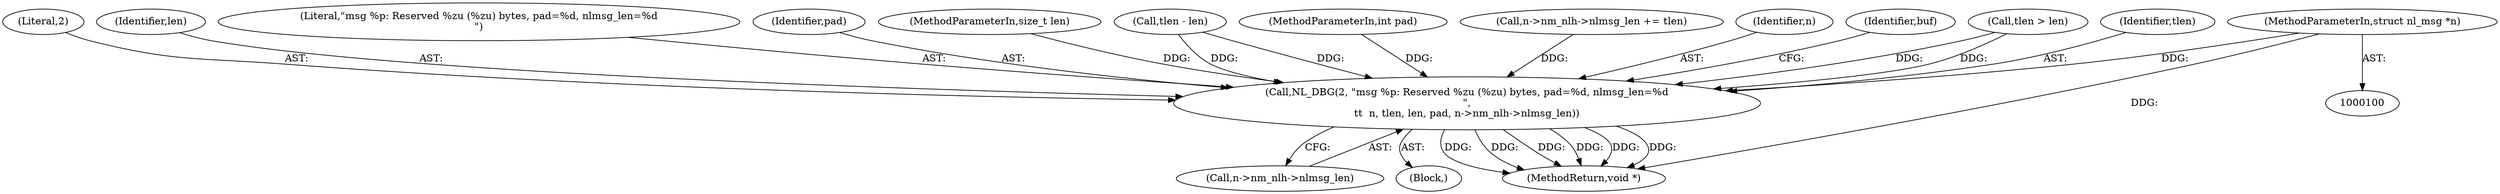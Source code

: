 digraph "0_infradead_3e18948f17148e6a3c4255bdeaaf01ef6081ceeb@pointer" {
"1000101" [label="(MethodParameterIn,struct nl_msg *n)"];
"1000170" [label="(Call,NL_DBG(2, \"msg %p: Reserved %zu (%zu) bytes, pad=%d, nlmsg_len=%d\n\",\n\t\t  n, tlen, len, pad, n->nm_nlh->nlmsg_len))"];
"1000101" [label="(MethodParameterIn,struct nl_msg *n)"];
"1000171" [label="(Literal,2)"];
"1000177" [label="(Call,n->nm_nlh->nlmsg_len)"];
"1000175" [label="(Identifier,len)"];
"1000172" [label="(Literal,\"msg %p: Reserved %zu (%zu) bytes, pad=%d, nlmsg_len=%d\n\")"];
"1000176" [label="(Identifier,pad)"];
"1000104" [label="(Block,)"];
"1000102" [label="(MethodParameterIn,size_t len)"];
"1000167" [label="(Call,tlen - len)"];
"1000103" [label="(MethodParameterIn,int pad)"];
"1000151" [label="(Call,n->nm_nlh->nlmsg_len += tlen)"];
"1000173" [label="(Identifier,n)"];
"1000183" [label="(Identifier,buf)"];
"1000184" [label="(MethodReturn,void *)"];
"1000159" [label="(Call,tlen > len)"];
"1000174" [label="(Identifier,tlen)"];
"1000170" [label="(Call,NL_DBG(2, \"msg %p: Reserved %zu (%zu) bytes, pad=%d, nlmsg_len=%d\n\",\n\t\t  n, tlen, len, pad, n->nm_nlh->nlmsg_len))"];
"1000101" -> "1000100"  [label="AST: "];
"1000101" -> "1000184"  [label="DDG: "];
"1000101" -> "1000170"  [label="DDG: "];
"1000170" -> "1000104"  [label="AST: "];
"1000170" -> "1000177"  [label="CFG: "];
"1000171" -> "1000170"  [label="AST: "];
"1000172" -> "1000170"  [label="AST: "];
"1000173" -> "1000170"  [label="AST: "];
"1000174" -> "1000170"  [label="AST: "];
"1000175" -> "1000170"  [label="AST: "];
"1000176" -> "1000170"  [label="AST: "];
"1000177" -> "1000170"  [label="AST: "];
"1000183" -> "1000170"  [label="CFG: "];
"1000170" -> "1000184"  [label="DDG: "];
"1000170" -> "1000184"  [label="DDG: "];
"1000170" -> "1000184"  [label="DDG: "];
"1000170" -> "1000184"  [label="DDG: "];
"1000170" -> "1000184"  [label="DDG: "];
"1000170" -> "1000184"  [label="DDG: "];
"1000167" -> "1000170"  [label="DDG: "];
"1000167" -> "1000170"  [label="DDG: "];
"1000159" -> "1000170"  [label="DDG: "];
"1000159" -> "1000170"  [label="DDG: "];
"1000102" -> "1000170"  [label="DDG: "];
"1000103" -> "1000170"  [label="DDG: "];
"1000151" -> "1000170"  [label="DDG: "];
}
